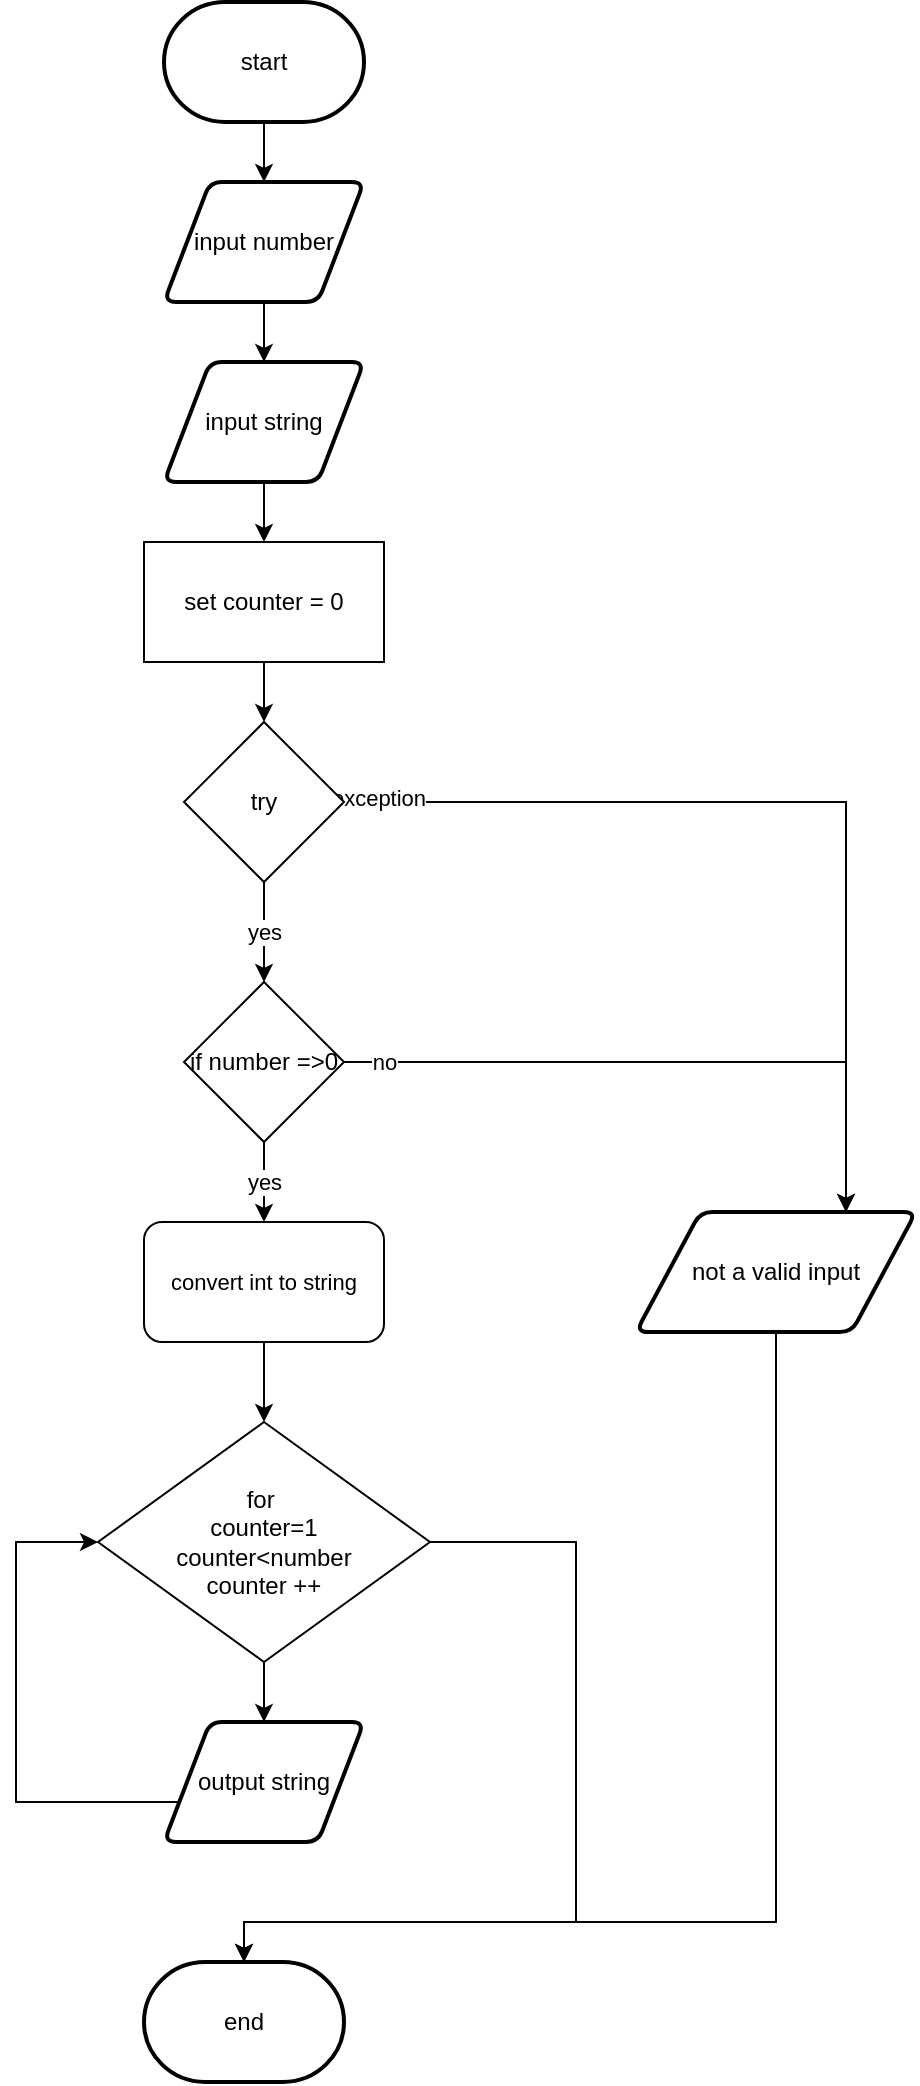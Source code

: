 <mxfile>
    <diagram id="u-GtxlJVRN88nns22guV" name="Page-1">
        <mxGraphModel dx="834" dy="711" grid="1" gridSize="10" guides="1" tooltips="1" connect="1" arrows="1" fold="1" page="1" pageScale="1" pageWidth="827" pageHeight="1169" math="0" shadow="0">
            <root>
                <mxCell id="0"/>
                <mxCell id="1" parent="0"/>
                <mxCell id="60" style="edgeStyle=none;html=1;exitX=0.5;exitY=1;exitDx=0;exitDy=0;exitPerimeter=0;entryX=0.5;entryY=0;entryDx=0;entryDy=0;" parent="1" source="61" target="63" edge="1">
                    <mxGeometry relative="1" as="geometry"/>
                </mxCell>
                <mxCell id="61" value="start" style="strokeWidth=2;html=1;shape=mxgraph.flowchart.terminator;whiteSpace=wrap;" parent="1" vertex="1">
                    <mxGeometry x="374" y="20" width="100" height="60" as="geometry"/>
                </mxCell>
                <mxCell id="88" style="edgeStyle=none;html=1;exitX=0.5;exitY=1;exitDx=0;exitDy=0;entryX=0.5;entryY=0;entryDx=0;entryDy=0;" edge="1" parent="1" source="63" target="87">
                    <mxGeometry relative="1" as="geometry"/>
                </mxCell>
                <mxCell id="63" value="input number" style="shape=parallelogram;html=1;strokeWidth=2;perimeter=parallelogramPerimeter;whiteSpace=wrap;rounded=1;arcSize=12;size=0.23;" parent="1" vertex="1">
                    <mxGeometry x="374" y="110" width="100" height="60" as="geometry"/>
                </mxCell>
                <mxCell id="64" style="edgeStyle=orthogonalEdgeStyle;shape=connector;rounded=0;html=1;exitX=0;exitY=0.5;exitDx=0;exitDy=0;entryX=0;entryY=0.5;entryDx=0;entryDy=0;labelBackgroundColor=default;fontFamily=Helvetica;fontSize=11;fontColor=default;endArrow=classic;strokeColor=default;" parent="1" source="65" target="69" edge="1">
                    <mxGeometry relative="1" as="geometry">
                        <Array as="points">
                            <mxPoint x="300" y="920"/>
                            <mxPoint x="300" y="790"/>
                        </Array>
                    </mxGeometry>
                </mxCell>
                <mxCell id="65" value="output string" style="shape=parallelogram;html=1;strokeWidth=2;perimeter=parallelogramPerimeter;whiteSpace=wrap;rounded=1;arcSize=12;size=0.23;" parent="1" vertex="1">
                    <mxGeometry x="374" y="880" width="100" height="60" as="geometry"/>
                </mxCell>
                <mxCell id="66" value="end" style="strokeWidth=2;html=1;shape=mxgraph.flowchart.terminator;whiteSpace=wrap;" parent="1" vertex="1">
                    <mxGeometry x="364" y="1000" width="100" height="60" as="geometry"/>
                </mxCell>
                <mxCell id="68" style="edgeStyle=orthogonalEdgeStyle;shape=connector;rounded=0;html=1;exitX=1;exitY=0.5;exitDx=0;exitDy=0;labelBackgroundColor=default;fontFamily=Helvetica;fontSize=11;fontColor=default;endArrow=classic;strokeColor=default;entryX=0.5;entryY=0;entryDx=0;entryDy=0;entryPerimeter=0;" parent="1" source="69" target="66" edge="1">
                    <mxGeometry relative="1" as="geometry">
                        <mxPoint x="424" y="1180" as="targetPoint"/>
                        <Array as="points">
                            <mxPoint x="580" y="790"/>
                            <mxPoint x="580" y="980"/>
                            <mxPoint x="414" y="980"/>
                        </Array>
                    </mxGeometry>
                </mxCell>
                <mxCell id="86" style="edgeStyle=none;html=1;exitX=0.5;exitY=1;exitDx=0;exitDy=0;entryX=0.5;entryY=0;entryDx=0;entryDy=0;" parent="1" source="69" target="65" edge="1">
                    <mxGeometry relative="1" as="geometry"/>
                </mxCell>
                <mxCell id="69" value="for&amp;nbsp;&lt;br&gt;counter=1&lt;br&gt;counter&amp;lt;number&lt;br&gt;counter ++" style="rhombus;whiteSpace=wrap;html=1;" parent="1" vertex="1">
                    <mxGeometry x="341" y="730" width="166" height="120" as="geometry"/>
                </mxCell>
                <mxCell id="72" style="edgeStyle=none;html=1;exitX=0.5;exitY=1;exitDx=0;exitDy=0;entryX=0.5;entryY=0;entryDx=0;entryDy=0;" parent="1" source="73" edge="1">
                    <mxGeometry relative="1" as="geometry">
                        <mxPoint x="424" y="380" as="targetPoint"/>
                    </mxGeometry>
                </mxCell>
                <mxCell id="73" value="set counter = 0" style="rounded=0;whiteSpace=wrap;html=1;" parent="1" vertex="1">
                    <mxGeometry x="364" y="290" width="120" height="60" as="geometry"/>
                </mxCell>
                <mxCell id="74" style="edgeStyle=orthogonalEdgeStyle;shape=connector;rounded=0;html=1;exitX=0.5;exitY=1;exitDx=0;exitDy=0;entryX=0.5;entryY=0;entryDx=0;entryDy=0;entryPerimeter=0;labelBackgroundColor=default;fontFamily=Helvetica;fontSize=11;fontColor=default;endArrow=classic;strokeColor=default;" parent="1" source="75" target="66" edge="1">
                    <mxGeometry relative="1" as="geometry">
                        <Array as="points">
                            <mxPoint x="680" y="980"/>
                            <mxPoint x="414" y="980"/>
                        </Array>
                    </mxGeometry>
                </mxCell>
                <mxCell id="75" value="not a valid input" style="shape=parallelogram;html=1;strokeWidth=2;perimeter=parallelogramPerimeter;whiteSpace=wrap;rounded=1;arcSize=12;size=0.23;" parent="1" vertex="1">
                    <mxGeometry x="610" y="625" width="140" height="60" as="geometry"/>
                </mxCell>
                <mxCell id="76" value="yes" style="edgeStyle=orthogonalEdgeStyle;shape=connector;rounded=0;html=1;exitX=0.5;exitY=1;exitDx=0;exitDy=0;entryX=0.5;entryY=0;entryDx=0;entryDy=0;labelBackgroundColor=default;fontFamily=Helvetica;fontSize=11;fontColor=default;endArrow=classic;strokeColor=default;" parent="1" source="79" target="83" edge="1">
                    <mxGeometry relative="1" as="geometry"/>
                </mxCell>
                <mxCell id="77" style="edgeStyle=orthogonalEdgeStyle;shape=connector;rounded=0;html=1;exitX=1;exitY=0.5;exitDx=0;exitDy=0;entryX=0.75;entryY=0;entryDx=0;entryDy=0;labelBackgroundColor=default;fontFamily=Helvetica;fontSize=11;fontColor=default;endArrow=classic;strokeColor=default;" parent="1" source="79" target="75" edge="1">
                    <mxGeometry relative="1" as="geometry"/>
                </mxCell>
                <mxCell id="78" value="exception" style="edgeLabel;html=1;align=center;verticalAlign=middle;resizable=0;points=[];fontSize=11;fontFamily=Helvetica;fontColor=default;" parent="77" vertex="1" connectable="0">
                    <mxGeometry x="-0.926" y="2" relative="1" as="geometry">
                        <mxPoint as="offset"/>
                    </mxGeometry>
                </mxCell>
                <mxCell id="79" value="try" style="rhombus;whiteSpace=wrap;html=1;" parent="1" vertex="1">
                    <mxGeometry x="384" y="380" width="80" height="80" as="geometry"/>
                </mxCell>
                <mxCell id="80" value="yes" style="edgeStyle=orthogonalEdgeStyle;shape=connector;rounded=0;html=1;exitX=0.5;exitY=1;exitDx=0;exitDy=0;labelBackgroundColor=default;fontFamily=Helvetica;fontSize=11;fontColor=default;endArrow=classic;strokeColor=default;" parent="1" source="83" target="85" edge="1">
                    <mxGeometry relative="1" as="geometry"/>
                </mxCell>
                <mxCell id="81" style="edgeStyle=orthogonalEdgeStyle;shape=connector;rounded=0;html=1;exitX=1;exitY=0.5;exitDx=0;exitDy=0;entryX=0.75;entryY=0;entryDx=0;entryDy=0;labelBackgroundColor=default;fontFamily=Helvetica;fontSize=11;fontColor=default;endArrow=classic;strokeColor=default;" parent="1" source="83" target="75" edge="1">
                    <mxGeometry relative="1" as="geometry"/>
                </mxCell>
                <mxCell id="82" value="no" style="edgeLabel;html=1;align=center;verticalAlign=middle;resizable=0;points=[];fontSize=11;fontFamily=Helvetica;fontColor=default;" parent="81" vertex="1" connectable="0">
                    <mxGeometry x="-0.876" relative="1" as="geometry">
                        <mxPoint as="offset"/>
                    </mxGeometry>
                </mxCell>
                <mxCell id="83" value="if number =&amp;gt;0" style="rhombus;whiteSpace=wrap;html=1;" parent="1" vertex="1">
                    <mxGeometry x="384" y="510" width="80" height="80" as="geometry"/>
                </mxCell>
                <mxCell id="84" style="edgeStyle=orthogonalEdgeStyle;shape=connector;rounded=0;html=1;exitX=0.5;exitY=1;exitDx=0;exitDy=0;entryX=0.5;entryY=0;entryDx=0;entryDy=0;labelBackgroundColor=default;fontFamily=Helvetica;fontSize=11;fontColor=default;endArrow=classic;strokeColor=default;" parent="1" source="85" target="69" edge="1">
                    <mxGeometry relative="1" as="geometry"/>
                </mxCell>
                <mxCell id="85" value="convert int to string" style="rounded=1;whiteSpace=wrap;html=1;fontFamily=Helvetica;fontSize=11;fontColor=default;" parent="1" vertex="1">
                    <mxGeometry x="364" y="630" width="120" height="60" as="geometry"/>
                </mxCell>
                <mxCell id="89" style="edgeStyle=none;html=1;exitX=0.5;exitY=1;exitDx=0;exitDy=0;" edge="1" parent="1" source="87" target="73">
                    <mxGeometry relative="1" as="geometry"/>
                </mxCell>
                <mxCell id="87" value="input string" style="shape=parallelogram;html=1;strokeWidth=2;perimeter=parallelogramPerimeter;whiteSpace=wrap;rounded=1;arcSize=12;size=0.23;" vertex="1" parent="1">
                    <mxGeometry x="374" y="200" width="100" height="60" as="geometry"/>
                </mxCell>
            </root>
        </mxGraphModel>
    </diagram>
</mxfile>